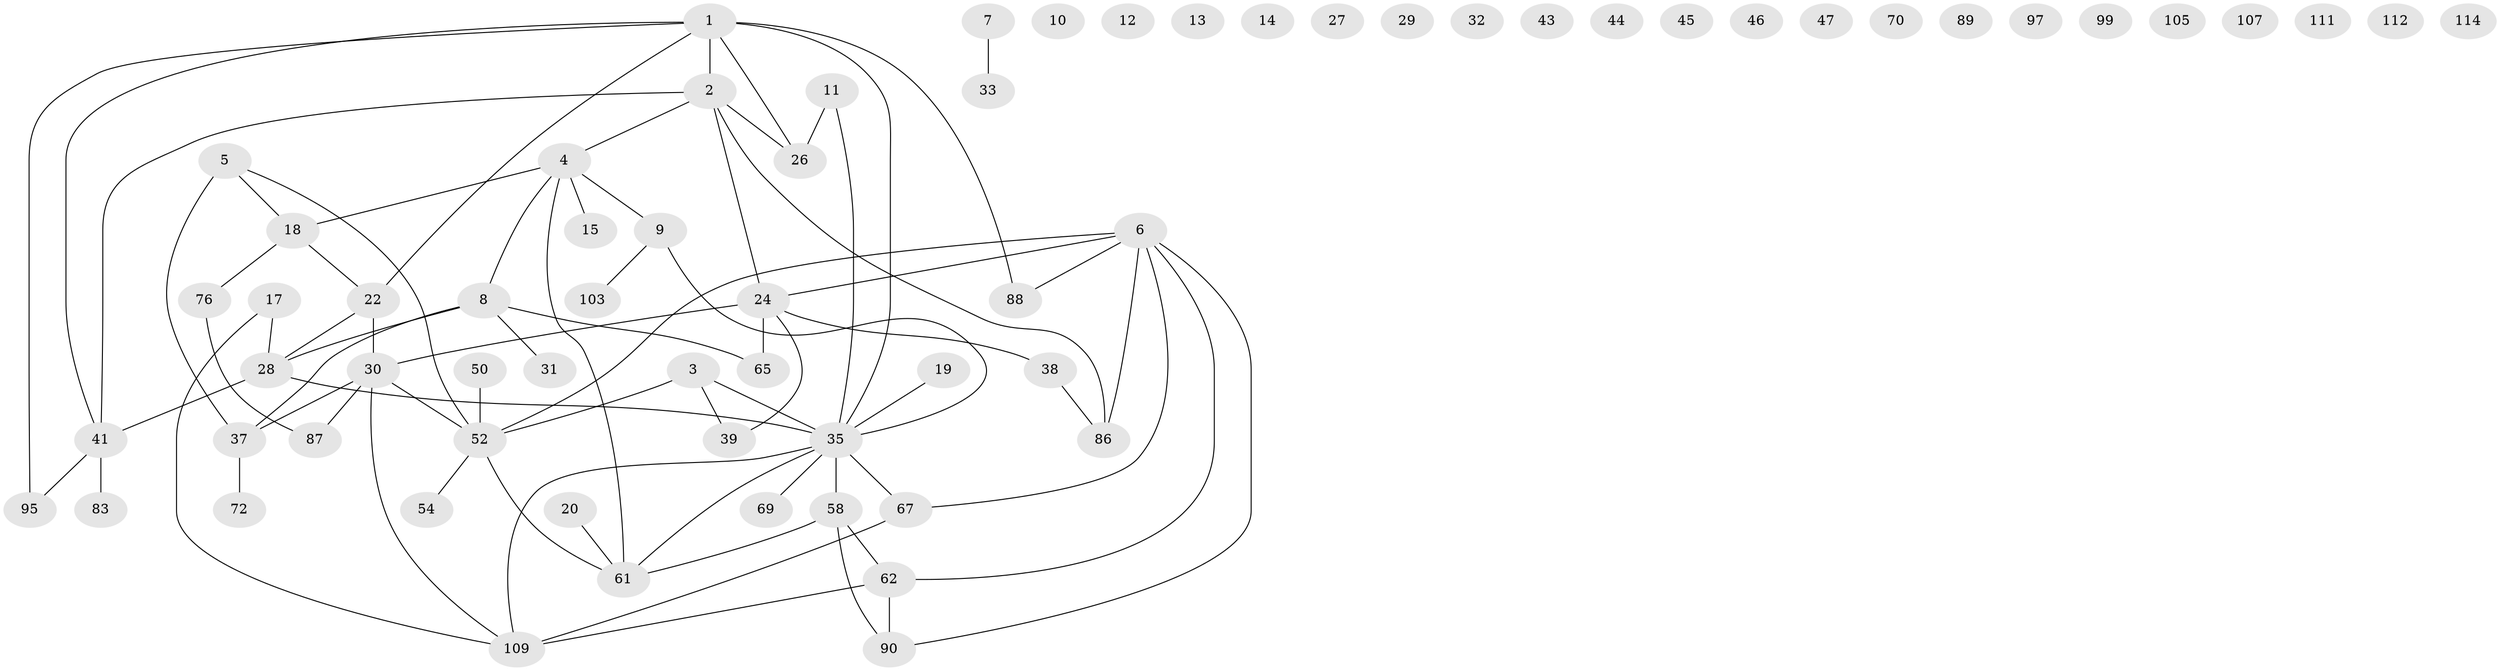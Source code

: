 // original degree distribution, {2: 0.2740740740740741, 5: 0.05185185185185185, 3: 0.16296296296296298, 1: 0.2222222222222222, 0: 0.13333333333333333, 4: 0.13333333333333333, 6: 0.014814814814814815, 7: 0.007407407407407408}
// Generated by graph-tools (version 1.1) at 2025/12/03/09/25 04:12:58]
// undirected, 67 vertices, 76 edges
graph export_dot {
graph [start="1"]
  node [color=gray90,style=filled];
  1 [super="+120"];
  2 [super="+82+21"];
  3 [super="+122"];
  4 [super="+116+53+51"];
  5 [super="+40"];
  6 [super="+124+16"];
  7 [super="+73"];
  8 [super="+48+98"];
  9 [super="+42"];
  10;
  11 [super="+117"];
  12 [super="+121"];
  13 [super="+130"];
  14;
  15;
  17;
  18 [super="+119"];
  19;
  20;
  22 [super="+64+115"];
  24 [super="+34+36"];
  26;
  27;
  28 [super="+49+129"];
  29;
  30 [super="+57+77+55"];
  31 [super="+74"];
  32;
  33 [super="+94"];
  35 [super="+96+63"];
  37 [super="+60"];
  38;
  39;
  41 [super="+85+68+59"];
  43;
  44;
  45;
  46 [super="+84"];
  47;
  50 [super="+128"];
  52 [super="+79+71"];
  54 [super="+56"];
  58;
  61 [super="+102+135"];
  62;
  65 [super="+66"];
  67;
  69 [super="+92"];
  70;
  72 [super="+100"];
  76 [super="+104"];
  83;
  86 [super="+101"];
  87;
  88;
  89;
  90 [super="+127"];
  95;
  97;
  99;
  103;
  105;
  107;
  109 [super="+125"];
  111;
  112;
  114;
  1 -- 35;
  1 -- 2;
  1 -- 88;
  1 -- 41;
  1 -- 26;
  1 -- 95;
  1 -- 22;
  2 -- 26;
  2 -- 4;
  2 -- 24;
  2 -- 41;
  2 -- 86;
  3 -- 35;
  3 -- 39;
  3 -- 52;
  4 -- 18;
  4 -- 61;
  4 -- 15;
  4 -- 8;
  4 -- 9;
  5 -- 37 [weight=2];
  5 -- 18;
  5 -- 52;
  6 -- 88;
  6 -- 90;
  6 -- 62;
  6 -- 86;
  6 -- 67;
  6 -- 52;
  6 -- 24;
  7 -- 33;
  8 -- 28;
  8 -- 65;
  8 -- 37;
  8 -- 31;
  9 -- 35;
  9 -- 103;
  11 -- 35;
  11 -- 26;
  17 -- 109;
  17 -- 28;
  18 -- 76;
  18 -- 22;
  19 -- 35;
  20 -- 61;
  22 -- 28;
  22 -- 30 [weight=3];
  24 -- 39;
  24 -- 38;
  24 -- 30;
  24 -- 65;
  28 -- 35;
  28 -- 41;
  30 -- 52;
  30 -- 109;
  30 -- 37;
  30 -- 87;
  35 -- 67;
  35 -- 58;
  35 -- 109;
  35 -- 61;
  35 -- 69;
  37 -- 72;
  38 -- 86;
  41 -- 95;
  41 -- 83;
  50 -- 52;
  52 -- 61;
  52 -- 54;
  58 -- 62;
  58 -- 61;
  58 -- 90;
  62 -- 109;
  62 -- 90;
  67 -- 109;
  76 -- 87;
}
